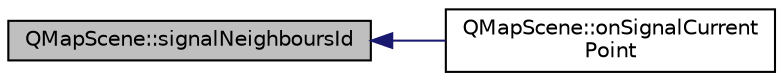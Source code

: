 digraph "QMapScene::signalNeighboursId"
{
 // INTERACTIVE_SVG=YES
  bgcolor="transparent";
  edge [fontname="Helvetica",fontsize="10",labelfontname="Helvetica",labelfontsize="10"];
  node [fontname="Helvetica",fontsize="10",shape=record];
  rankdir="LR";
  Node1 [label="QMapScene::signalNeighboursId",height=0.2,width=0.4,color="black", fillcolor="grey75", style="filled", fontcolor="black"];
  Node1 -> Node2 [dir="back",color="midnightblue",fontsize="10",style="solid",fontname="Helvetica"];
  Node2 [label="QMapScene::onSignalCurrent\lPoint",height=0.2,width=0.4,color="black",URL="$class_q_map_scene.html#a33fb5928b92a675cff26224dbb54e71e"];
}
